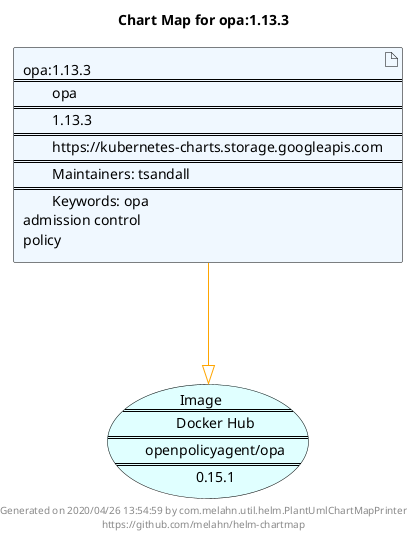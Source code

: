 @startuml
skinparam linetype ortho
skinparam backgroundColor white
skinparam usecaseBorderColor black
skinparam usecaseArrowColor LightSlateGray
skinparam artifactBorderColor black
skinparam artifactArrowColor LightSlateGray

title Chart Map for opa:1.13.3

'There is one referenced Helm Chart
artifact "opa:1.13.3\n====\n\topa\n====\n\t1.13.3\n====\n\thttps://kubernetes-charts.storage.googleapis.com\n====\n\tMaintainers: tsandall\n====\n\tKeywords: opa\nadmission control\npolicy" as opa_1_13_3 #AliceBlue

'There is one referenced Docker Image
usecase "Image\n====\n\tDocker Hub\n====\n\topenpolicyagent/opa\n====\n\t0.15.1" as openpolicyagent_opa_0_15_1 #LightCyan

'Chart Dependencies
opa_1_13_3--[#orange]-|>openpolicyagent_opa_0_15_1

center footer Generated on 2020/04/26 13:54:59 by com.melahn.util.helm.PlantUmlChartMapPrinter\nhttps://github.com/melahn/helm-chartmap
@enduml
